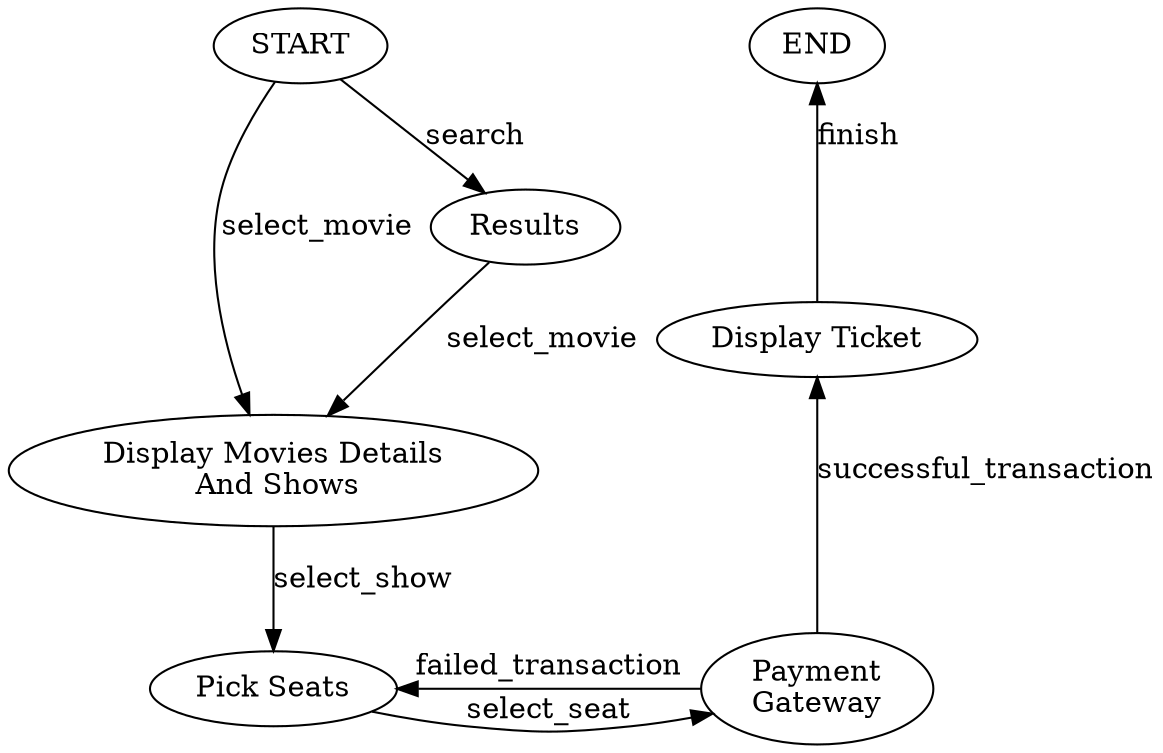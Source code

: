 digraph G {

	rankdir="TB";
    START->display_details_and_shows[label="select_movie"];
    display_details_and_shows->pick_seats[label="select_show"];
    pick_seats->payment_gateway[label="select_seat"];
	payment_gateway->pick_seats[label="failed_transaction"];
	display_ticket->payment_gateway[label="successful_transaction", dir=back];
    END-> display_ticket[label="finish", dir=back];
	START->results[label="search"];
    results->display_details_and_shows[label="select_movie"];

    {
    	rank=same;
    	payment_gateway[label="Payment\nGateway"];
    	pick_seats[label="Pick Seats"];
    }
	{
		display_details_and_shows[label="Display Movies Details\n And Shows"];
		display_ticket[label="Display Ticket"];
		results[label="Results"];
	}
    {
    	rank=same;
    	END;
    	START;
    }


}